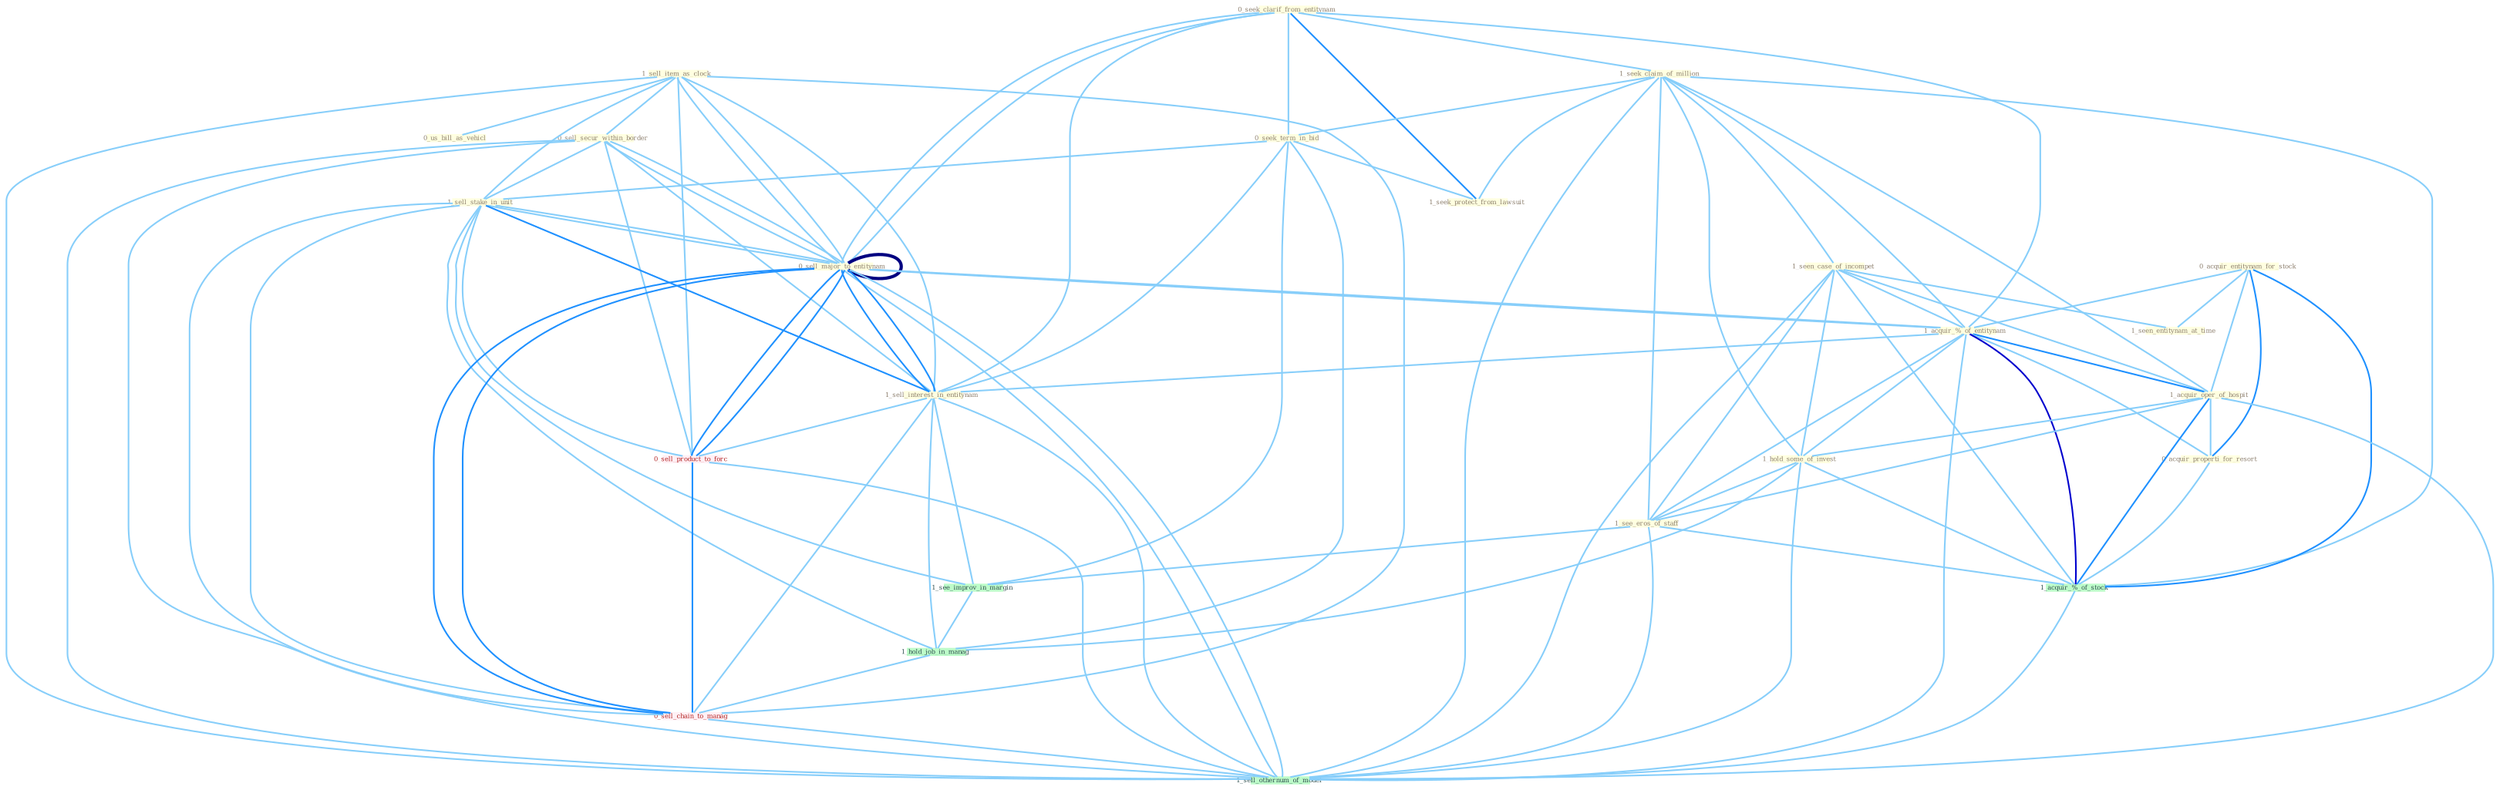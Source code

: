 Graph G{ 
    node
    [shape=polygon,style=filled,width=.5,height=.06,color="#BDFCC9",fixedsize=true,fontsize=4,
    fontcolor="#2f4f4f"];
    {node
    [color="#ffffe0", fontcolor="#8b7d6b"] "1_sell_item_as_clock " "0_seek_clarif_from_entitynam " "1_seek_claim_of_million " "0_seek_term_in_bid " "0_acquir_entitynam_for_stock " "0_sell_secur_within_border " "1_seek_protect_from_lawsuit " "1_sell_stake_in_unit " "0_sell_major_to_entitynam " "1_seen_case_of_incompet " "1_acquir_%_of_entitynam " "1_acquir_oper_of_hospit " "1_sell_interest_in_entitynam " "1_hold_some_of_invest " "1_seen_entitynam_at_time " "0_acquir_properti_for_resort " "1_see_eros_of_staff " "0_us_bill_as_vehicl "}
{node [color="#fff0f5", fontcolor="#b22222"] "0_sell_product_to_forc " "0_sell_major_to_entitynam " "0_sell_chain_to_manag "}
edge [color="#B0E2FF"];

	"1_sell_item_as_clock " -- "0_sell_secur_within_border " [w="1", color="#87cefa" ];
	"1_sell_item_as_clock " -- "1_sell_stake_in_unit " [w="1", color="#87cefa" ];
	"1_sell_item_as_clock " -- "0_sell_major_to_entitynam " [w="1", color="#87cefa" ];
	"1_sell_item_as_clock " -- "1_sell_interest_in_entitynam " [w="1", color="#87cefa" ];
	"1_sell_item_as_clock " -- "0_us_bill_as_vehicl " [w="1", color="#87cefa" ];
	"1_sell_item_as_clock " -- "0_sell_product_to_forc " [w="1", color="#87cefa" ];
	"1_sell_item_as_clock " -- "0_sell_major_to_entitynam " [w="1", color="#87cefa" ];
	"1_sell_item_as_clock " -- "0_sell_chain_to_manag " [w="1", color="#87cefa" ];
	"1_sell_item_as_clock " -- "1_sell_othernum_of_model " [w="1", color="#87cefa" ];
	"0_seek_clarif_from_entitynam " -- "1_seek_claim_of_million " [w="1", color="#87cefa" ];
	"0_seek_clarif_from_entitynam " -- "0_seek_term_in_bid " [w="1", color="#87cefa" ];
	"0_seek_clarif_from_entitynam " -- "1_seek_protect_from_lawsuit " [w="2", color="#1e90ff" , len=0.8];
	"0_seek_clarif_from_entitynam " -- "0_sell_major_to_entitynam " [w="1", color="#87cefa" ];
	"0_seek_clarif_from_entitynam " -- "1_acquir_%_of_entitynam " [w="1", color="#87cefa" ];
	"0_seek_clarif_from_entitynam " -- "1_sell_interest_in_entitynam " [w="1", color="#87cefa" ];
	"0_seek_clarif_from_entitynam " -- "0_sell_major_to_entitynam " [w="1", color="#87cefa" ];
	"1_seek_claim_of_million " -- "0_seek_term_in_bid " [w="1", color="#87cefa" ];
	"1_seek_claim_of_million " -- "1_seek_protect_from_lawsuit " [w="1", color="#87cefa" ];
	"1_seek_claim_of_million " -- "1_seen_case_of_incompet " [w="1", color="#87cefa" ];
	"1_seek_claim_of_million " -- "1_acquir_%_of_entitynam " [w="1", color="#87cefa" ];
	"1_seek_claim_of_million " -- "1_acquir_oper_of_hospit " [w="1", color="#87cefa" ];
	"1_seek_claim_of_million " -- "1_hold_some_of_invest " [w="1", color="#87cefa" ];
	"1_seek_claim_of_million " -- "1_see_eros_of_staff " [w="1", color="#87cefa" ];
	"1_seek_claim_of_million " -- "1_acquir_%_of_stock " [w="1", color="#87cefa" ];
	"1_seek_claim_of_million " -- "1_sell_othernum_of_model " [w="1", color="#87cefa" ];
	"0_seek_term_in_bid " -- "1_seek_protect_from_lawsuit " [w="1", color="#87cefa" ];
	"0_seek_term_in_bid " -- "1_sell_stake_in_unit " [w="1", color="#87cefa" ];
	"0_seek_term_in_bid " -- "1_sell_interest_in_entitynam " [w="1", color="#87cefa" ];
	"0_seek_term_in_bid " -- "1_see_improv_in_margin " [w="1", color="#87cefa" ];
	"0_seek_term_in_bid " -- "1_hold_job_in_manag " [w="1", color="#87cefa" ];
	"0_acquir_entitynam_for_stock " -- "1_acquir_%_of_entitynam " [w="1", color="#87cefa" ];
	"0_acquir_entitynam_for_stock " -- "1_acquir_oper_of_hospit " [w="1", color="#87cefa" ];
	"0_acquir_entitynam_for_stock " -- "1_seen_entitynam_at_time " [w="1", color="#87cefa" ];
	"0_acquir_entitynam_for_stock " -- "0_acquir_properti_for_resort " [w="2", color="#1e90ff" , len=0.8];
	"0_acquir_entitynam_for_stock " -- "1_acquir_%_of_stock " [w="2", color="#1e90ff" , len=0.8];
	"0_sell_secur_within_border " -- "1_sell_stake_in_unit " [w="1", color="#87cefa" ];
	"0_sell_secur_within_border " -- "0_sell_major_to_entitynam " [w="1", color="#87cefa" ];
	"0_sell_secur_within_border " -- "1_sell_interest_in_entitynam " [w="1", color="#87cefa" ];
	"0_sell_secur_within_border " -- "0_sell_product_to_forc " [w="1", color="#87cefa" ];
	"0_sell_secur_within_border " -- "0_sell_major_to_entitynam " [w="1", color="#87cefa" ];
	"0_sell_secur_within_border " -- "0_sell_chain_to_manag " [w="1", color="#87cefa" ];
	"0_sell_secur_within_border " -- "1_sell_othernum_of_model " [w="1", color="#87cefa" ];
	"1_sell_stake_in_unit " -- "0_sell_major_to_entitynam " [w="1", color="#87cefa" ];
	"1_sell_stake_in_unit " -- "1_sell_interest_in_entitynam " [w="2", color="#1e90ff" , len=0.8];
	"1_sell_stake_in_unit " -- "1_see_improv_in_margin " [w="1", color="#87cefa" ];
	"1_sell_stake_in_unit " -- "1_hold_job_in_manag " [w="1", color="#87cefa" ];
	"1_sell_stake_in_unit " -- "0_sell_product_to_forc " [w="1", color="#87cefa" ];
	"1_sell_stake_in_unit " -- "0_sell_major_to_entitynam " [w="1", color="#87cefa" ];
	"1_sell_stake_in_unit " -- "0_sell_chain_to_manag " [w="1", color="#87cefa" ];
	"1_sell_stake_in_unit " -- "1_sell_othernum_of_model " [w="1", color="#87cefa" ];
	"0_sell_major_to_entitynam " -- "1_acquir_%_of_entitynam " [w="1", color="#87cefa" ];
	"0_sell_major_to_entitynam " -- "1_sell_interest_in_entitynam " [w="2", color="#1e90ff" , len=0.8];
	"0_sell_major_to_entitynam " -- "0_sell_product_to_forc " [w="2", color="#1e90ff" , len=0.8];
	"0_sell_major_to_entitynam " -- "0_sell_major_to_entitynam " [w="4", style=bold, color="#000080", len=0.4];
	"0_sell_major_to_entitynam " -- "0_sell_chain_to_manag " [w="2", color="#1e90ff" , len=0.8];
	"0_sell_major_to_entitynam " -- "1_sell_othernum_of_model " [w="1", color="#87cefa" ];
	"1_seen_case_of_incompet " -- "1_acquir_%_of_entitynam " [w="1", color="#87cefa" ];
	"1_seen_case_of_incompet " -- "1_acquir_oper_of_hospit " [w="1", color="#87cefa" ];
	"1_seen_case_of_incompet " -- "1_hold_some_of_invest " [w="1", color="#87cefa" ];
	"1_seen_case_of_incompet " -- "1_seen_entitynam_at_time " [w="1", color="#87cefa" ];
	"1_seen_case_of_incompet " -- "1_see_eros_of_staff " [w="1", color="#87cefa" ];
	"1_seen_case_of_incompet " -- "1_acquir_%_of_stock " [w="1", color="#87cefa" ];
	"1_seen_case_of_incompet " -- "1_sell_othernum_of_model " [w="1", color="#87cefa" ];
	"1_acquir_%_of_entitynam " -- "1_acquir_oper_of_hospit " [w="2", color="#1e90ff" , len=0.8];
	"1_acquir_%_of_entitynam " -- "1_sell_interest_in_entitynam " [w="1", color="#87cefa" ];
	"1_acquir_%_of_entitynam " -- "1_hold_some_of_invest " [w="1", color="#87cefa" ];
	"1_acquir_%_of_entitynam " -- "0_acquir_properti_for_resort " [w="1", color="#87cefa" ];
	"1_acquir_%_of_entitynam " -- "1_see_eros_of_staff " [w="1", color="#87cefa" ];
	"1_acquir_%_of_entitynam " -- "1_acquir_%_of_stock " [w="3", color="#0000cd" , len=0.6];
	"1_acquir_%_of_entitynam " -- "0_sell_major_to_entitynam " [w="1", color="#87cefa" ];
	"1_acquir_%_of_entitynam " -- "1_sell_othernum_of_model " [w="1", color="#87cefa" ];
	"1_acquir_oper_of_hospit " -- "1_hold_some_of_invest " [w="1", color="#87cefa" ];
	"1_acquir_oper_of_hospit " -- "0_acquir_properti_for_resort " [w="1", color="#87cefa" ];
	"1_acquir_oper_of_hospit " -- "1_see_eros_of_staff " [w="1", color="#87cefa" ];
	"1_acquir_oper_of_hospit " -- "1_acquir_%_of_stock " [w="2", color="#1e90ff" , len=0.8];
	"1_acquir_oper_of_hospit " -- "1_sell_othernum_of_model " [w="1", color="#87cefa" ];
	"1_sell_interest_in_entitynam " -- "1_see_improv_in_margin " [w="1", color="#87cefa" ];
	"1_sell_interest_in_entitynam " -- "1_hold_job_in_manag " [w="1", color="#87cefa" ];
	"1_sell_interest_in_entitynam " -- "0_sell_product_to_forc " [w="1", color="#87cefa" ];
	"1_sell_interest_in_entitynam " -- "0_sell_major_to_entitynam " [w="2", color="#1e90ff" , len=0.8];
	"1_sell_interest_in_entitynam " -- "0_sell_chain_to_manag " [w="1", color="#87cefa" ];
	"1_sell_interest_in_entitynam " -- "1_sell_othernum_of_model " [w="1", color="#87cefa" ];
	"1_hold_some_of_invest " -- "1_see_eros_of_staff " [w="1", color="#87cefa" ];
	"1_hold_some_of_invest " -- "1_acquir_%_of_stock " [w="1", color="#87cefa" ];
	"1_hold_some_of_invest " -- "1_hold_job_in_manag " [w="1", color="#87cefa" ];
	"1_hold_some_of_invest " -- "1_sell_othernum_of_model " [w="1", color="#87cefa" ];
	"0_acquir_properti_for_resort " -- "1_acquir_%_of_stock " [w="1", color="#87cefa" ];
	"1_see_eros_of_staff " -- "1_see_improv_in_margin " [w="1", color="#87cefa" ];
	"1_see_eros_of_staff " -- "1_acquir_%_of_stock " [w="1", color="#87cefa" ];
	"1_see_eros_of_staff " -- "1_sell_othernum_of_model " [w="1", color="#87cefa" ];
	"1_see_improv_in_margin " -- "1_hold_job_in_manag " [w="1", color="#87cefa" ];
	"1_acquir_%_of_stock " -- "1_sell_othernum_of_model " [w="1", color="#87cefa" ];
	"1_hold_job_in_manag " -- "0_sell_chain_to_manag " [w="1", color="#87cefa" ];
	"0_sell_product_to_forc " -- "0_sell_major_to_entitynam " [w="2", color="#1e90ff" , len=0.8];
	"0_sell_product_to_forc " -- "0_sell_chain_to_manag " [w="2", color="#1e90ff" , len=0.8];
	"0_sell_product_to_forc " -- "1_sell_othernum_of_model " [w="1", color="#87cefa" ];
	"0_sell_major_to_entitynam " -- "0_sell_chain_to_manag " [w="2", color="#1e90ff" , len=0.8];
	"0_sell_major_to_entitynam " -- "1_sell_othernum_of_model " [w="1", color="#87cefa" ];
	"0_sell_chain_to_manag " -- "1_sell_othernum_of_model " [w="1", color="#87cefa" ];
}